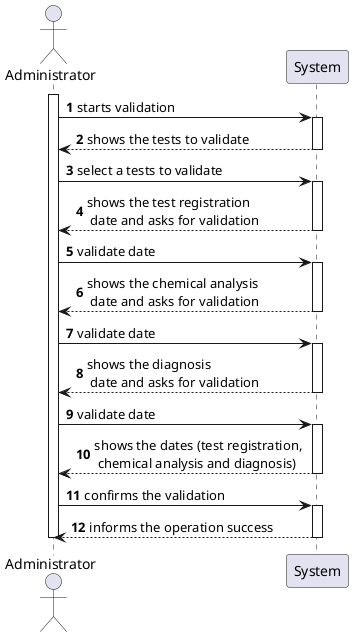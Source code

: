 @startuml
'https://plantuml.com/sequence-diagram

autonumber
actor Administrator
activate Administrator
Administrator -> System: starts validation
activate System
System --> Administrator : shows the tests to validate
deactivate System
Administrator -> System:select a tests to validate
activate System

System --> Administrator : shows the test registration \n date and asks for validation
deactivate System
Administrator -> System: validate date
activate System
System --> Administrator : shows the chemical analysis \n date and asks for validation
deactivate System
Administrator -> System: validate date
activate System
System --> Administrator : shows the diagnosis \n date and asks for validation
deactivate System
Administrator -> System: validate date

activate System
System --> Administrator : shows the dates (test registration, \n chemical analysis and diagnosis)
deactivate System
Administrator -> System: confirms the validation
activate System
System --> Administrator : informs the operation success
deactivate System
deactivate Administrator

@enduml